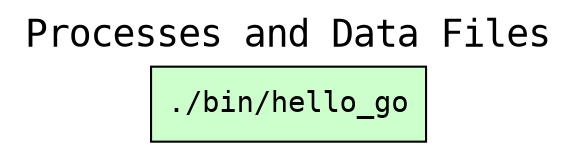 
digraph wt_run {
rankdir=LR
fontname=Courier; fontsize=18; labelloc=t
label="Processes and Data Files"
node[shape=box style="filled" fillcolor="#CCFFCC" peripheries=1 fontname=Courier]
"exe:e2" [label="./bin/hello_go"]
node[shape=box style="rounded,filled" fillcolor="#FFFFCC" peripheries=1 fontname=Helvetica]
}

